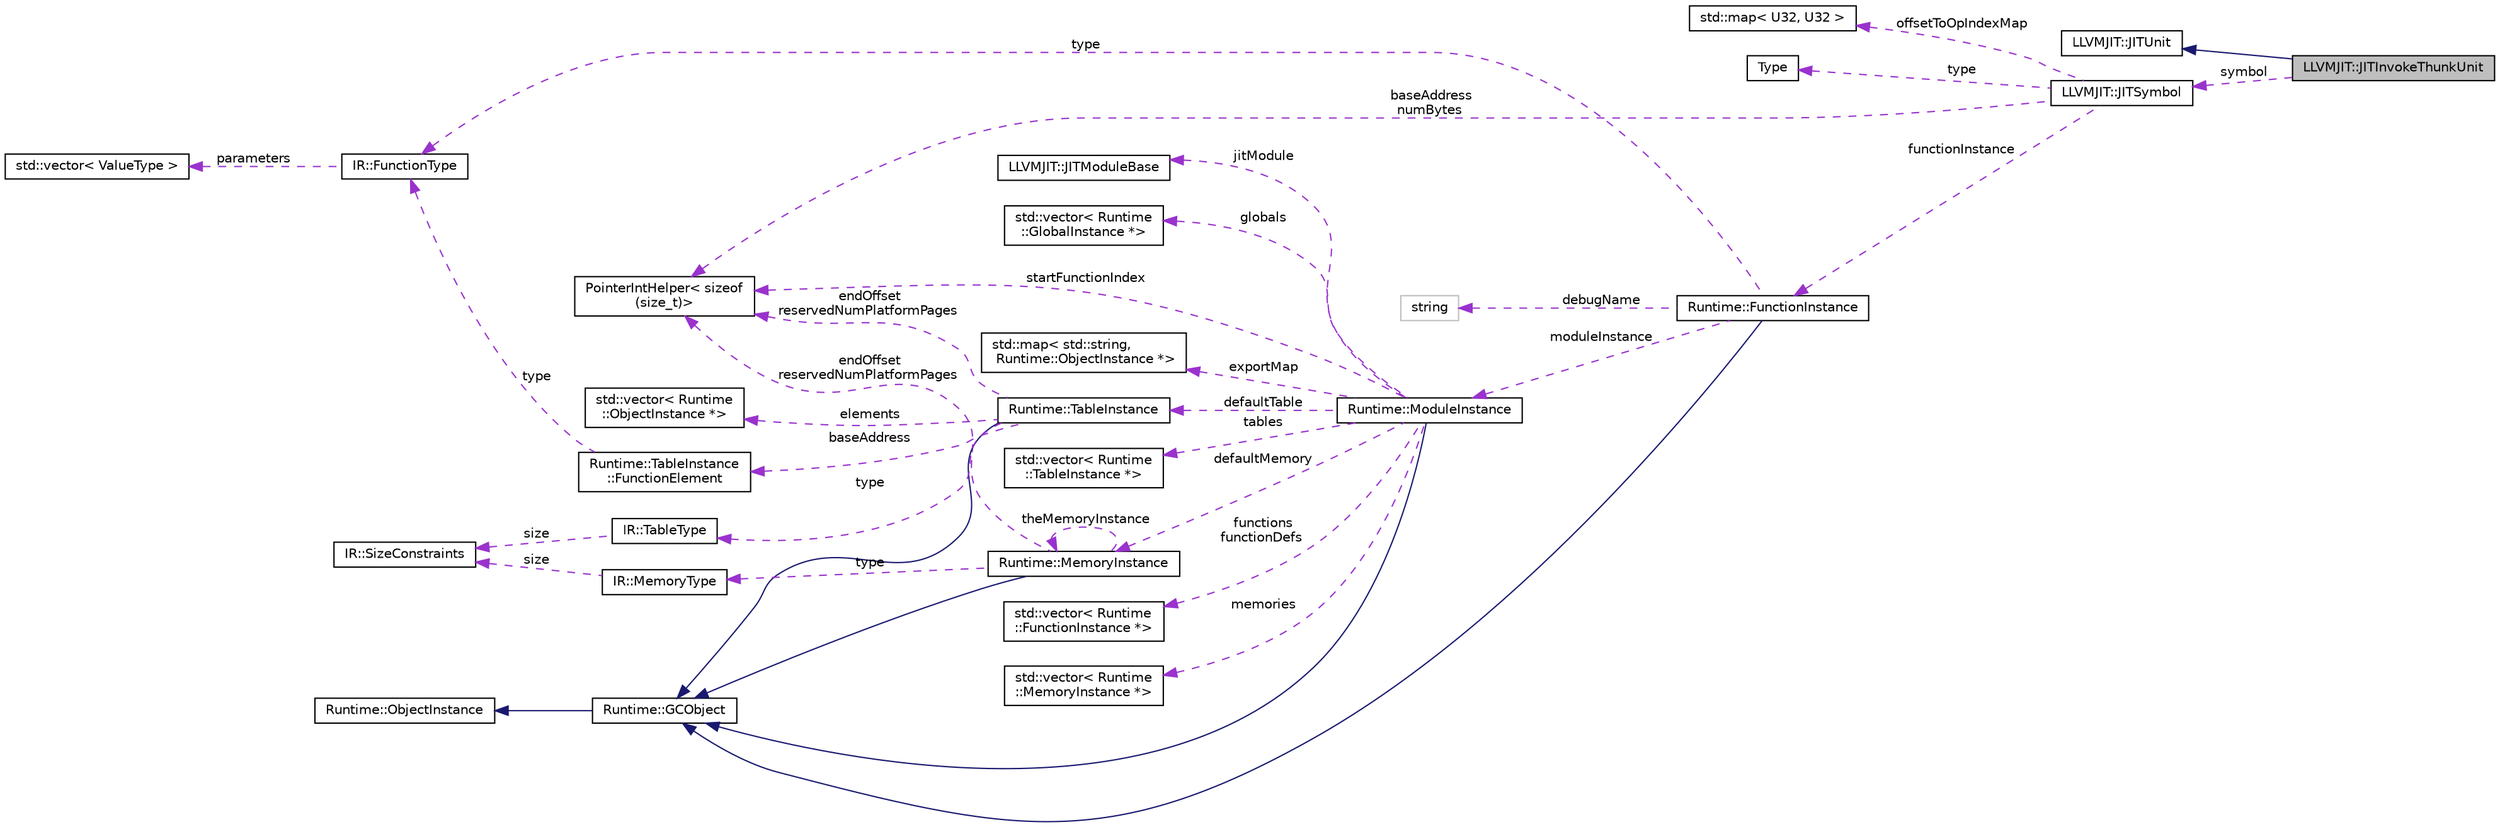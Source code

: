 digraph "LLVMJIT::JITInvokeThunkUnit"
{
  edge [fontname="Helvetica",fontsize="10",labelfontname="Helvetica",labelfontsize="10"];
  node [fontname="Helvetica",fontsize="10",shape=record];
  rankdir="LR";
  Node2 [label="LLVMJIT::JITInvokeThunkUnit",height=0.2,width=0.4,color="black", fillcolor="grey75", style="filled", fontcolor="black"];
  Node3 -> Node2 [dir="back",color="midnightblue",fontsize="10",style="solid",fontname="Helvetica"];
  Node3 [label="LLVMJIT::JITUnit",height=0.2,width=0.4,color="black", fillcolor="white", style="filled",URL="$struct_l_l_v_m_j_i_t_1_1_j_i_t_unit.html"];
  Node4 -> Node2 [dir="back",color="darkorchid3",fontsize="10",style="dashed",label=" symbol" ,fontname="Helvetica"];
  Node4 [label="LLVMJIT::JITSymbol",height=0.2,width=0.4,color="black", fillcolor="white", style="filled",URL="$struct_l_l_v_m_j_i_t_1_1_j_i_t_symbol.html"];
  Node5 -> Node4 [dir="back",color="darkorchid3",fontsize="10",style="dashed",label=" offsetToOpIndexMap" ,fontname="Helvetica"];
  Node5 [label="std::map\< U32, U32 \>",height=0.2,width=0.4,color="black", fillcolor="white", style="filled",URL="$classstd_1_1map.html"];
  Node6 -> Node4 [dir="back",color="darkorchid3",fontsize="10",style="dashed",label=" type" ,fontname="Helvetica"];
  Node6 [label="Type",height=0.2,width=0.4,color="black", fillcolor="white", style="filled",URL="$struct_type.html"];
  Node7 -> Node4 [dir="back",color="darkorchid3",fontsize="10",style="dashed",label=" baseAddress\nnumBytes" ,fontname="Helvetica"];
  Node7 [label="PointerIntHelper\< sizeof\l(size_t)\>",height=0.2,width=0.4,color="black", fillcolor="white", style="filled",URL="$struct_pointer_int_helper.html"];
  Node8 -> Node4 [dir="back",color="darkorchid3",fontsize="10",style="dashed",label=" functionInstance" ,fontname="Helvetica"];
  Node8 [label="Runtime::FunctionInstance",height=0.2,width=0.4,color="black", fillcolor="white", style="filled",URL="$struct_runtime_1_1_function_instance.html"];
  Node9 -> Node8 [dir="back",color="midnightblue",fontsize="10",style="solid",fontname="Helvetica"];
  Node9 [label="Runtime::GCObject",height=0.2,width=0.4,color="black", fillcolor="white", style="filled",URL="$struct_runtime_1_1_g_c_object.html"];
  Node10 -> Node9 [dir="back",color="midnightblue",fontsize="10",style="solid",fontname="Helvetica"];
  Node10 [label="Runtime::ObjectInstance",height=0.2,width=0.4,color="black", fillcolor="white", style="filled",URL="$struct_runtime_1_1_object_instance.html"];
  Node11 -> Node8 [dir="back",color="darkorchid3",fontsize="10",style="dashed",label=" debugName" ,fontname="Helvetica"];
  Node11 [label="string",height=0.2,width=0.4,color="grey75", fillcolor="white", style="filled"];
  Node12 -> Node8 [dir="back",color="darkorchid3",fontsize="10",style="dashed",label=" type" ,fontname="Helvetica"];
  Node12 [label="IR::FunctionType",height=0.2,width=0.4,color="black", fillcolor="white", style="filled",URL="$struct_i_r_1_1_function_type.html"];
  Node13 -> Node12 [dir="back",color="darkorchid3",fontsize="10",style="dashed",label=" parameters" ,fontname="Helvetica"];
  Node13 [label="std::vector\< ValueType \>",height=0.2,width=0.4,color="black", fillcolor="white", style="filled",URL="$classstd_1_1vector.html"];
  Node14 -> Node8 [dir="back",color="darkorchid3",fontsize="10",style="dashed",label=" moduleInstance" ,fontname="Helvetica"];
  Node14 [label="Runtime::ModuleInstance",height=0.2,width=0.4,color="black", fillcolor="white", style="filled",URL="$struct_runtime_1_1_module_instance.html"];
  Node9 -> Node14 [dir="back",color="midnightblue",fontsize="10",style="solid",fontname="Helvetica"];
  Node15 -> Node14 [dir="back",color="darkorchid3",fontsize="10",style="dashed",label=" jitModule" ,fontname="Helvetica"];
  Node15 [label="LLVMJIT::JITModuleBase",height=0.2,width=0.4,color="black", fillcolor="white", style="filled",URL="$struct_l_l_v_m_j_i_t_1_1_j_i_t_module_base.html"];
  Node16 -> Node14 [dir="back",color="darkorchid3",fontsize="10",style="dashed",label=" globals" ,fontname="Helvetica"];
  Node16 [label="std::vector\< Runtime\l::GlobalInstance *\>",height=0.2,width=0.4,color="black", fillcolor="white", style="filled",URL="$classstd_1_1vector.html"];
  Node17 -> Node14 [dir="back",color="darkorchid3",fontsize="10",style="dashed",label=" exportMap" ,fontname="Helvetica"];
  Node17 [label="std::map\< std::string,\l Runtime::ObjectInstance *\>",height=0.2,width=0.4,color="black", fillcolor="white", style="filled",URL="$classstd_1_1map.html"];
  Node18 -> Node14 [dir="back",color="darkorchid3",fontsize="10",style="dashed",label=" defaultMemory" ,fontname="Helvetica"];
  Node18 [label="Runtime::MemoryInstance",height=0.2,width=0.4,color="black", fillcolor="white", style="filled",URL="$struct_runtime_1_1_memory_instance.html"];
  Node9 -> Node18 [dir="back",color="midnightblue",fontsize="10",style="solid",fontname="Helvetica"];
  Node18 -> Node18 [dir="back",color="darkorchid3",fontsize="10",style="dashed",label=" theMemoryInstance" ,fontname="Helvetica"];
  Node7 -> Node18 [dir="back",color="darkorchid3",fontsize="10",style="dashed",label=" endOffset\nreservedNumPlatformPages" ,fontname="Helvetica"];
  Node19 -> Node18 [dir="back",color="darkorchid3",fontsize="10",style="dashed",label=" type" ,fontname="Helvetica"];
  Node19 [label="IR::MemoryType",height=0.2,width=0.4,color="black", fillcolor="white", style="filled",URL="$struct_i_r_1_1_memory_type.html"];
  Node20 -> Node19 [dir="back",color="darkorchid3",fontsize="10",style="dashed",label=" size" ,fontname="Helvetica"];
  Node20 [label="IR::SizeConstraints",height=0.2,width=0.4,color="black", fillcolor="white", style="filled",URL="$struct_i_r_1_1_size_constraints.html"];
  Node21 -> Node14 [dir="back",color="darkorchid3",fontsize="10",style="dashed",label=" tables" ,fontname="Helvetica"];
  Node21 [label="std::vector\< Runtime\l::TableInstance *\>",height=0.2,width=0.4,color="black", fillcolor="white", style="filled",URL="$classstd_1_1vector.html"];
  Node22 -> Node14 [dir="back",color="darkorchid3",fontsize="10",style="dashed",label=" functions\nfunctionDefs" ,fontname="Helvetica"];
  Node22 [label="std::vector\< Runtime\l::FunctionInstance *\>",height=0.2,width=0.4,color="black", fillcolor="white", style="filled",URL="$classstd_1_1vector.html"];
  Node23 -> Node14 [dir="back",color="darkorchid3",fontsize="10",style="dashed",label=" defaultTable" ,fontname="Helvetica"];
  Node23 [label="Runtime::TableInstance",height=0.2,width=0.4,color="black", fillcolor="white", style="filled",URL="$struct_runtime_1_1_table_instance.html"];
  Node9 -> Node23 [dir="back",color="midnightblue",fontsize="10",style="solid",fontname="Helvetica"];
  Node24 -> Node23 [dir="back",color="darkorchid3",fontsize="10",style="dashed",label=" elements" ,fontname="Helvetica"];
  Node24 [label="std::vector\< Runtime\l::ObjectInstance *\>",height=0.2,width=0.4,color="black", fillcolor="white", style="filled",URL="$classstd_1_1vector.html"];
  Node25 -> Node23 [dir="back",color="darkorchid3",fontsize="10",style="dashed",label=" baseAddress" ,fontname="Helvetica"];
  Node25 [label="Runtime::TableInstance\l::FunctionElement",height=0.2,width=0.4,color="black", fillcolor="white", style="filled",URL="$struct_runtime_1_1_table_instance_1_1_function_element.html"];
  Node12 -> Node25 [dir="back",color="darkorchid3",fontsize="10",style="dashed",label=" type" ,fontname="Helvetica"];
  Node7 -> Node23 [dir="back",color="darkorchid3",fontsize="10",style="dashed",label=" endOffset\nreservedNumPlatformPages" ,fontname="Helvetica"];
  Node26 -> Node23 [dir="back",color="darkorchid3",fontsize="10",style="dashed",label=" type" ,fontname="Helvetica"];
  Node26 [label="IR::TableType",height=0.2,width=0.4,color="black", fillcolor="white", style="filled",URL="$struct_i_r_1_1_table_type.html"];
  Node20 -> Node26 [dir="back",color="darkorchid3",fontsize="10",style="dashed",label=" size" ,fontname="Helvetica"];
  Node7 -> Node14 [dir="back",color="darkorchid3",fontsize="10",style="dashed",label=" startFunctionIndex" ,fontname="Helvetica"];
  Node27 -> Node14 [dir="back",color="darkorchid3",fontsize="10",style="dashed",label=" memories" ,fontname="Helvetica"];
  Node27 [label="std::vector\< Runtime\l::MemoryInstance *\>",height=0.2,width=0.4,color="black", fillcolor="white", style="filled",URL="$classstd_1_1vector.html"];
}
